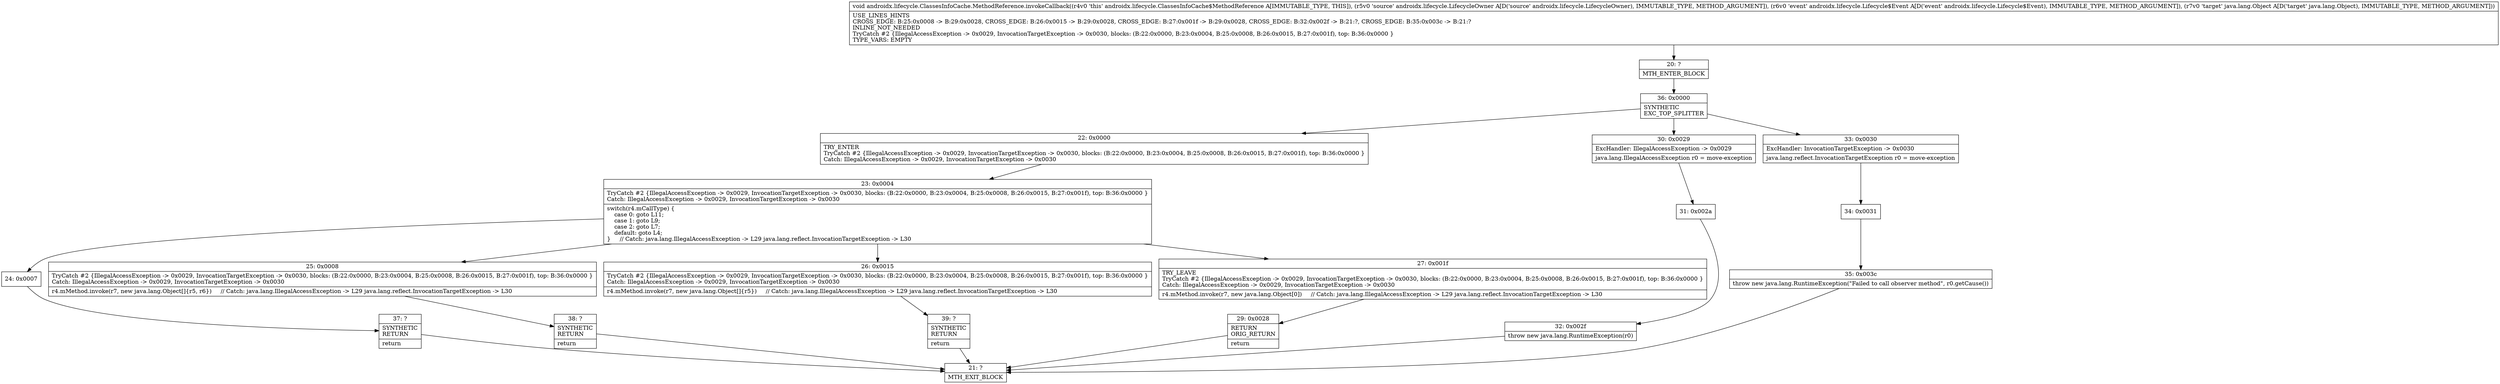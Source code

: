 digraph "CFG forandroidx.lifecycle.ClassesInfoCache.MethodReference.invokeCallback(Landroidx\/lifecycle\/LifecycleOwner;Landroidx\/lifecycle\/Lifecycle$Event;Ljava\/lang\/Object;)V" {
Node_20 [shape=record,label="{20\:\ ?|MTH_ENTER_BLOCK\l}"];
Node_36 [shape=record,label="{36\:\ 0x0000|SYNTHETIC\lEXC_TOP_SPLITTER\l}"];
Node_22 [shape=record,label="{22\:\ 0x0000|TRY_ENTER\lTryCatch #2 \{IllegalAccessException \-\> 0x0029, InvocationTargetException \-\> 0x0030, blocks: (B:22:0x0000, B:23:0x0004, B:25:0x0008, B:26:0x0015, B:27:0x001f), top: B:36:0x0000 \}\lCatch: IllegalAccessException \-\> 0x0029, InvocationTargetException \-\> 0x0030\l}"];
Node_23 [shape=record,label="{23\:\ 0x0004|TryCatch #2 \{IllegalAccessException \-\> 0x0029, InvocationTargetException \-\> 0x0030, blocks: (B:22:0x0000, B:23:0x0004, B:25:0x0008, B:26:0x0015, B:27:0x001f), top: B:36:0x0000 \}\lCatch: IllegalAccessException \-\> 0x0029, InvocationTargetException \-\> 0x0030\l|switch(r4.mCallType) \{\l    case 0: goto L11;\l    case 1: goto L9;\l    case 2: goto L7;\l    default: goto L4;\l\}     \/\/ Catch: java.lang.IllegalAccessException \-\> L29 java.lang.reflect.InvocationTargetException \-\> L30\l}"];
Node_24 [shape=record,label="{24\:\ 0x0007}"];
Node_37 [shape=record,label="{37\:\ ?|SYNTHETIC\lRETURN\l|return\l}"];
Node_21 [shape=record,label="{21\:\ ?|MTH_EXIT_BLOCK\l}"];
Node_25 [shape=record,label="{25\:\ 0x0008|TryCatch #2 \{IllegalAccessException \-\> 0x0029, InvocationTargetException \-\> 0x0030, blocks: (B:22:0x0000, B:23:0x0004, B:25:0x0008, B:26:0x0015, B:27:0x001f), top: B:36:0x0000 \}\lCatch: IllegalAccessException \-\> 0x0029, InvocationTargetException \-\> 0x0030\l|r4.mMethod.invoke(r7, new java.lang.Object[]\{r5, r6\})     \/\/ Catch: java.lang.IllegalAccessException \-\> L29 java.lang.reflect.InvocationTargetException \-\> L30\l}"];
Node_38 [shape=record,label="{38\:\ ?|SYNTHETIC\lRETURN\l|return\l}"];
Node_26 [shape=record,label="{26\:\ 0x0015|TryCatch #2 \{IllegalAccessException \-\> 0x0029, InvocationTargetException \-\> 0x0030, blocks: (B:22:0x0000, B:23:0x0004, B:25:0x0008, B:26:0x0015, B:27:0x001f), top: B:36:0x0000 \}\lCatch: IllegalAccessException \-\> 0x0029, InvocationTargetException \-\> 0x0030\l|r4.mMethod.invoke(r7, new java.lang.Object[]\{r5\})     \/\/ Catch: java.lang.IllegalAccessException \-\> L29 java.lang.reflect.InvocationTargetException \-\> L30\l}"];
Node_39 [shape=record,label="{39\:\ ?|SYNTHETIC\lRETURN\l|return\l}"];
Node_27 [shape=record,label="{27\:\ 0x001f|TRY_LEAVE\lTryCatch #2 \{IllegalAccessException \-\> 0x0029, InvocationTargetException \-\> 0x0030, blocks: (B:22:0x0000, B:23:0x0004, B:25:0x0008, B:26:0x0015, B:27:0x001f), top: B:36:0x0000 \}\lCatch: IllegalAccessException \-\> 0x0029, InvocationTargetException \-\> 0x0030\l|r4.mMethod.invoke(r7, new java.lang.Object[0])     \/\/ Catch: java.lang.IllegalAccessException \-\> L29 java.lang.reflect.InvocationTargetException \-\> L30\l}"];
Node_29 [shape=record,label="{29\:\ 0x0028|RETURN\lORIG_RETURN\l|return\l}"];
Node_30 [shape=record,label="{30\:\ 0x0029|ExcHandler: IllegalAccessException \-\> 0x0029\l|java.lang.IllegalAccessException r0 = move\-exception\l}"];
Node_31 [shape=record,label="{31\:\ 0x002a}"];
Node_32 [shape=record,label="{32\:\ 0x002f|throw new java.lang.RuntimeException(r0)\l}"];
Node_33 [shape=record,label="{33\:\ 0x0030|ExcHandler: InvocationTargetException \-\> 0x0030\l|java.lang.reflect.InvocationTargetException r0 = move\-exception\l}"];
Node_34 [shape=record,label="{34\:\ 0x0031}"];
Node_35 [shape=record,label="{35\:\ 0x003c|throw new java.lang.RuntimeException(\"Failed to call observer method\", r0.getCause())\l}"];
MethodNode[shape=record,label="{void androidx.lifecycle.ClassesInfoCache.MethodReference.invokeCallback((r4v0 'this' androidx.lifecycle.ClassesInfoCache$MethodReference A[IMMUTABLE_TYPE, THIS]), (r5v0 'source' androidx.lifecycle.LifecycleOwner A[D('source' androidx.lifecycle.LifecycleOwner), IMMUTABLE_TYPE, METHOD_ARGUMENT]), (r6v0 'event' androidx.lifecycle.Lifecycle$Event A[D('event' androidx.lifecycle.Lifecycle$Event), IMMUTABLE_TYPE, METHOD_ARGUMENT]), (r7v0 'target' java.lang.Object A[D('target' java.lang.Object), IMMUTABLE_TYPE, METHOD_ARGUMENT]))  | USE_LINES_HINTS\lCROSS_EDGE: B:25:0x0008 \-\> B:29:0x0028, CROSS_EDGE: B:26:0x0015 \-\> B:29:0x0028, CROSS_EDGE: B:27:0x001f \-\> B:29:0x0028, CROSS_EDGE: B:32:0x002f \-\> B:21:?, CROSS_EDGE: B:35:0x003c \-\> B:21:?\lINLINE_NOT_NEEDED\lTryCatch #2 \{IllegalAccessException \-\> 0x0029, InvocationTargetException \-\> 0x0030, blocks: (B:22:0x0000, B:23:0x0004, B:25:0x0008, B:26:0x0015, B:27:0x001f), top: B:36:0x0000 \}\lTYPE_VARS: EMPTY\l}"];
MethodNode -> Node_20;Node_20 -> Node_36;
Node_36 -> Node_22;
Node_36 -> Node_30;
Node_36 -> Node_33;
Node_22 -> Node_23;
Node_23 -> Node_24;
Node_23 -> Node_25;
Node_23 -> Node_26;
Node_23 -> Node_27;
Node_24 -> Node_37;
Node_37 -> Node_21;
Node_25 -> Node_38;
Node_38 -> Node_21;
Node_26 -> Node_39;
Node_39 -> Node_21;
Node_27 -> Node_29;
Node_29 -> Node_21;
Node_30 -> Node_31;
Node_31 -> Node_32;
Node_32 -> Node_21;
Node_33 -> Node_34;
Node_34 -> Node_35;
Node_35 -> Node_21;
}

